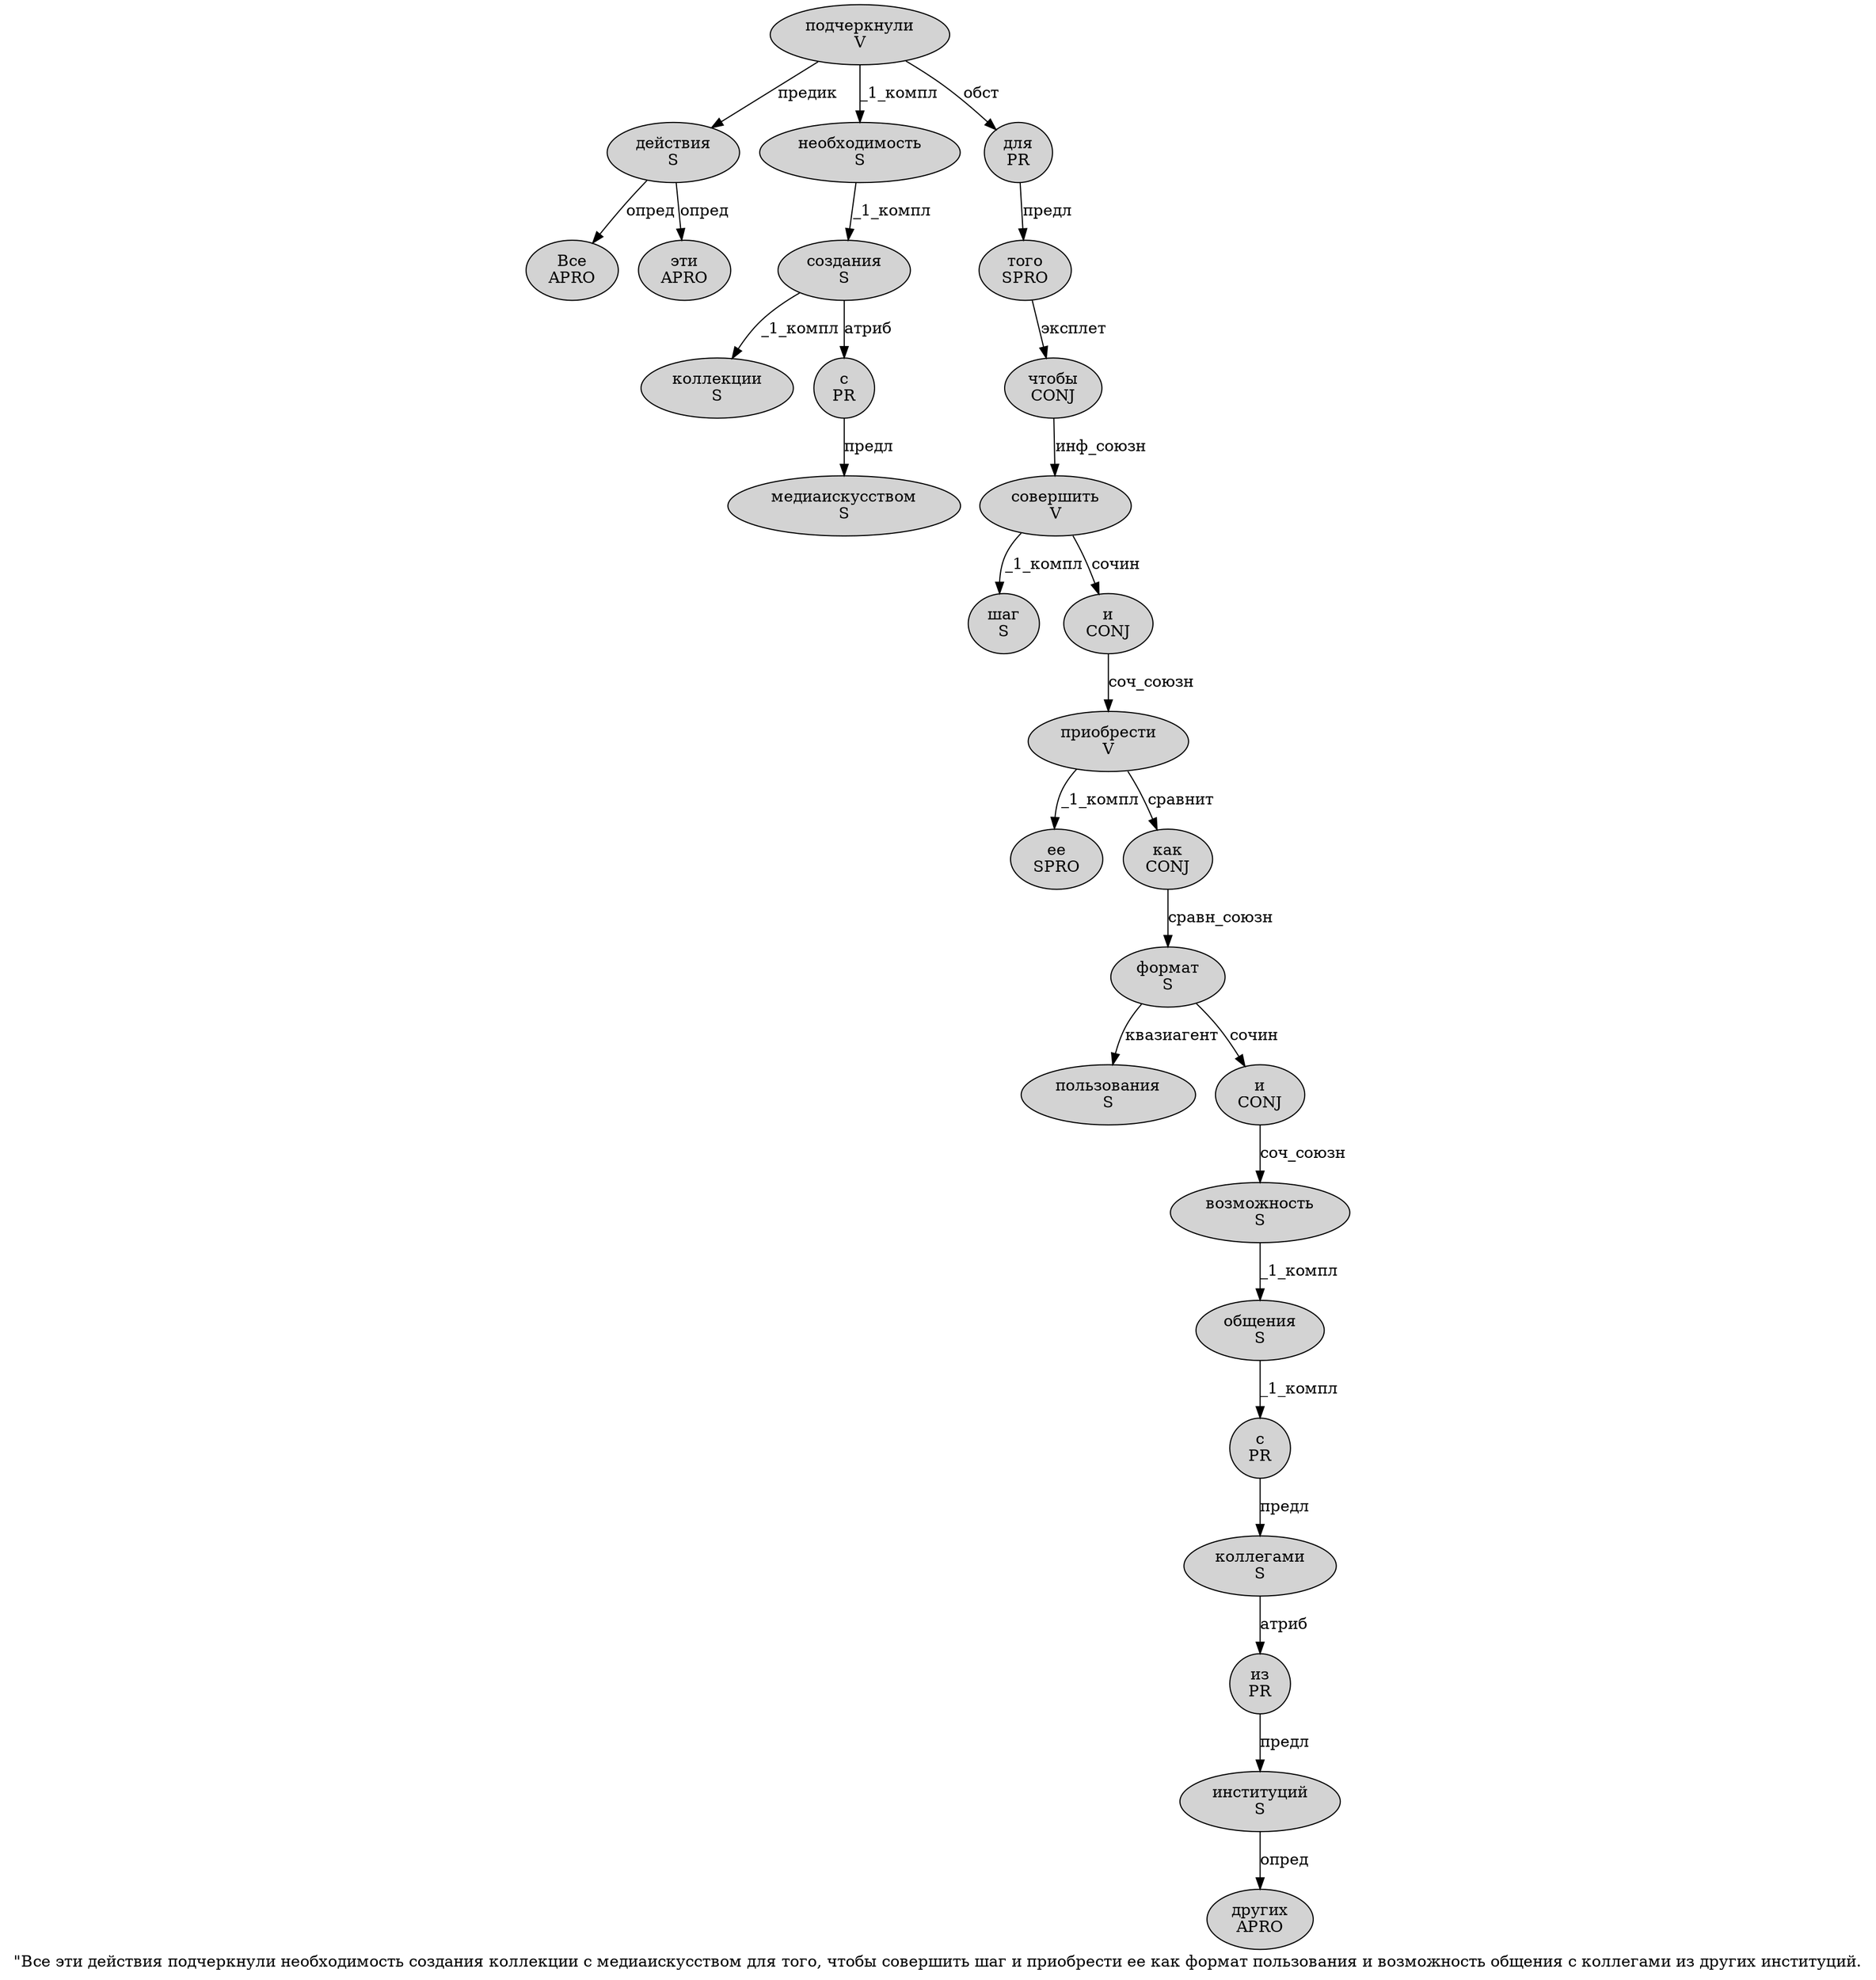 digraph SENTENCE_827 {
	graph [label="\"Все эти действия подчеркнули необходимость создания коллекции с медиаискусством для того, чтобы совершить шаг и приобрести ее как формат пользования и возможность общения с коллегами из других институций."]
	node [style=filled]
		1 [label="Все
APRO" color="" fillcolor=lightgray penwidth=1 shape=ellipse]
		2 [label="эти
APRO" color="" fillcolor=lightgray penwidth=1 shape=ellipse]
		3 [label="действия
S" color="" fillcolor=lightgray penwidth=1 shape=ellipse]
		4 [label="подчеркнули
V" color="" fillcolor=lightgray penwidth=1 shape=ellipse]
		5 [label="необходимость
S" color="" fillcolor=lightgray penwidth=1 shape=ellipse]
		6 [label="создания
S" color="" fillcolor=lightgray penwidth=1 shape=ellipse]
		7 [label="коллекции
S" color="" fillcolor=lightgray penwidth=1 shape=ellipse]
		8 [label="с
PR" color="" fillcolor=lightgray penwidth=1 shape=ellipse]
		9 [label="медиаискусством
S" color="" fillcolor=lightgray penwidth=1 shape=ellipse]
		10 [label="для
PR" color="" fillcolor=lightgray penwidth=1 shape=ellipse]
		11 [label="того
SPRO" color="" fillcolor=lightgray penwidth=1 shape=ellipse]
		13 [label="чтобы
CONJ" color="" fillcolor=lightgray penwidth=1 shape=ellipse]
		14 [label="совершить
V" color="" fillcolor=lightgray penwidth=1 shape=ellipse]
		15 [label="шаг
S" color="" fillcolor=lightgray penwidth=1 shape=ellipse]
		16 [label="и
CONJ" color="" fillcolor=lightgray penwidth=1 shape=ellipse]
		17 [label="приобрести
V" color="" fillcolor=lightgray penwidth=1 shape=ellipse]
		18 [label="ее
SPRO" color="" fillcolor=lightgray penwidth=1 shape=ellipse]
		19 [label="как
CONJ" color="" fillcolor=lightgray penwidth=1 shape=ellipse]
		20 [label="формат
S" color="" fillcolor=lightgray penwidth=1 shape=ellipse]
		21 [label="пользования
S" color="" fillcolor=lightgray penwidth=1 shape=ellipse]
		22 [label="и
CONJ" color="" fillcolor=lightgray penwidth=1 shape=ellipse]
		23 [label="возможность
S" color="" fillcolor=lightgray penwidth=1 shape=ellipse]
		24 [label="общения
S" color="" fillcolor=lightgray penwidth=1 shape=ellipse]
		25 [label="с
PR" color="" fillcolor=lightgray penwidth=1 shape=ellipse]
		26 [label="коллегами
S" color="" fillcolor=lightgray penwidth=1 shape=ellipse]
		27 [label="из
PR" color="" fillcolor=lightgray penwidth=1 shape=ellipse]
		28 [label="других
APRO" color="" fillcolor=lightgray penwidth=1 shape=ellipse]
		29 [label="институций
S" color="" fillcolor=lightgray penwidth=1 shape=ellipse]
			29 -> 28 [label="опред"]
			3 -> 1 [label="опред"]
			3 -> 2 [label="опред"]
			4 -> 3 [label="предик"]
			4 -> 5 [label="_1_компл"]
			4 -> 10 [label="обст"]
			16 -> 17 [label="соч_союзн"]
			13 -> 14 [label="инф_союзн"]
			17 -> 18 [label="_1_компл"]
			17 -> 19 [label="сравнит"]
			26 -> 27 [label="атриб"]
			8 -> 9 [label="предл"]
			24 -> 25 [label="_1_компл"]
			27 -> 29 [label="предл"]
			11 -> 13 [label="эксплет"]
			6 -> 7 [label="_1_компл"]
			6 -> 8 [label="атриб"]
			19 -> 20 [label="сравн_союзн"]
			5 -> 6 [label="_1_компл"]
			22 -> 23 [label="соч_союзн"]
			23 -> 24 [label="_1_компл"]
			20 -> 21 [label="квазиагент"]
			20 -> 22 [label="сочин"]
			10 -> 11 [label="предл"]
			14 -> 15 [label="_1_компл"]
			14 -> 16 [label="сочин"]
			25 -> 26 [label="предл"]
}